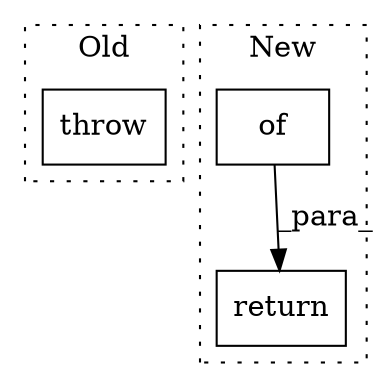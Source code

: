 digraph G {
subgraph cluster0 {
1 [label="throw" a="53" s="5646" l="6" shape="box"];
label = "Old";
style="dotted";
}
subgraph cluster1 {
2 [label="of" a="32" s="5712" l="4" shape="box"];
3 [label="return" a="41" s="5701" l="7" shape="box"];
label = "New";
style="dotted";
}
2 -> 3 [label="_para_"];
}